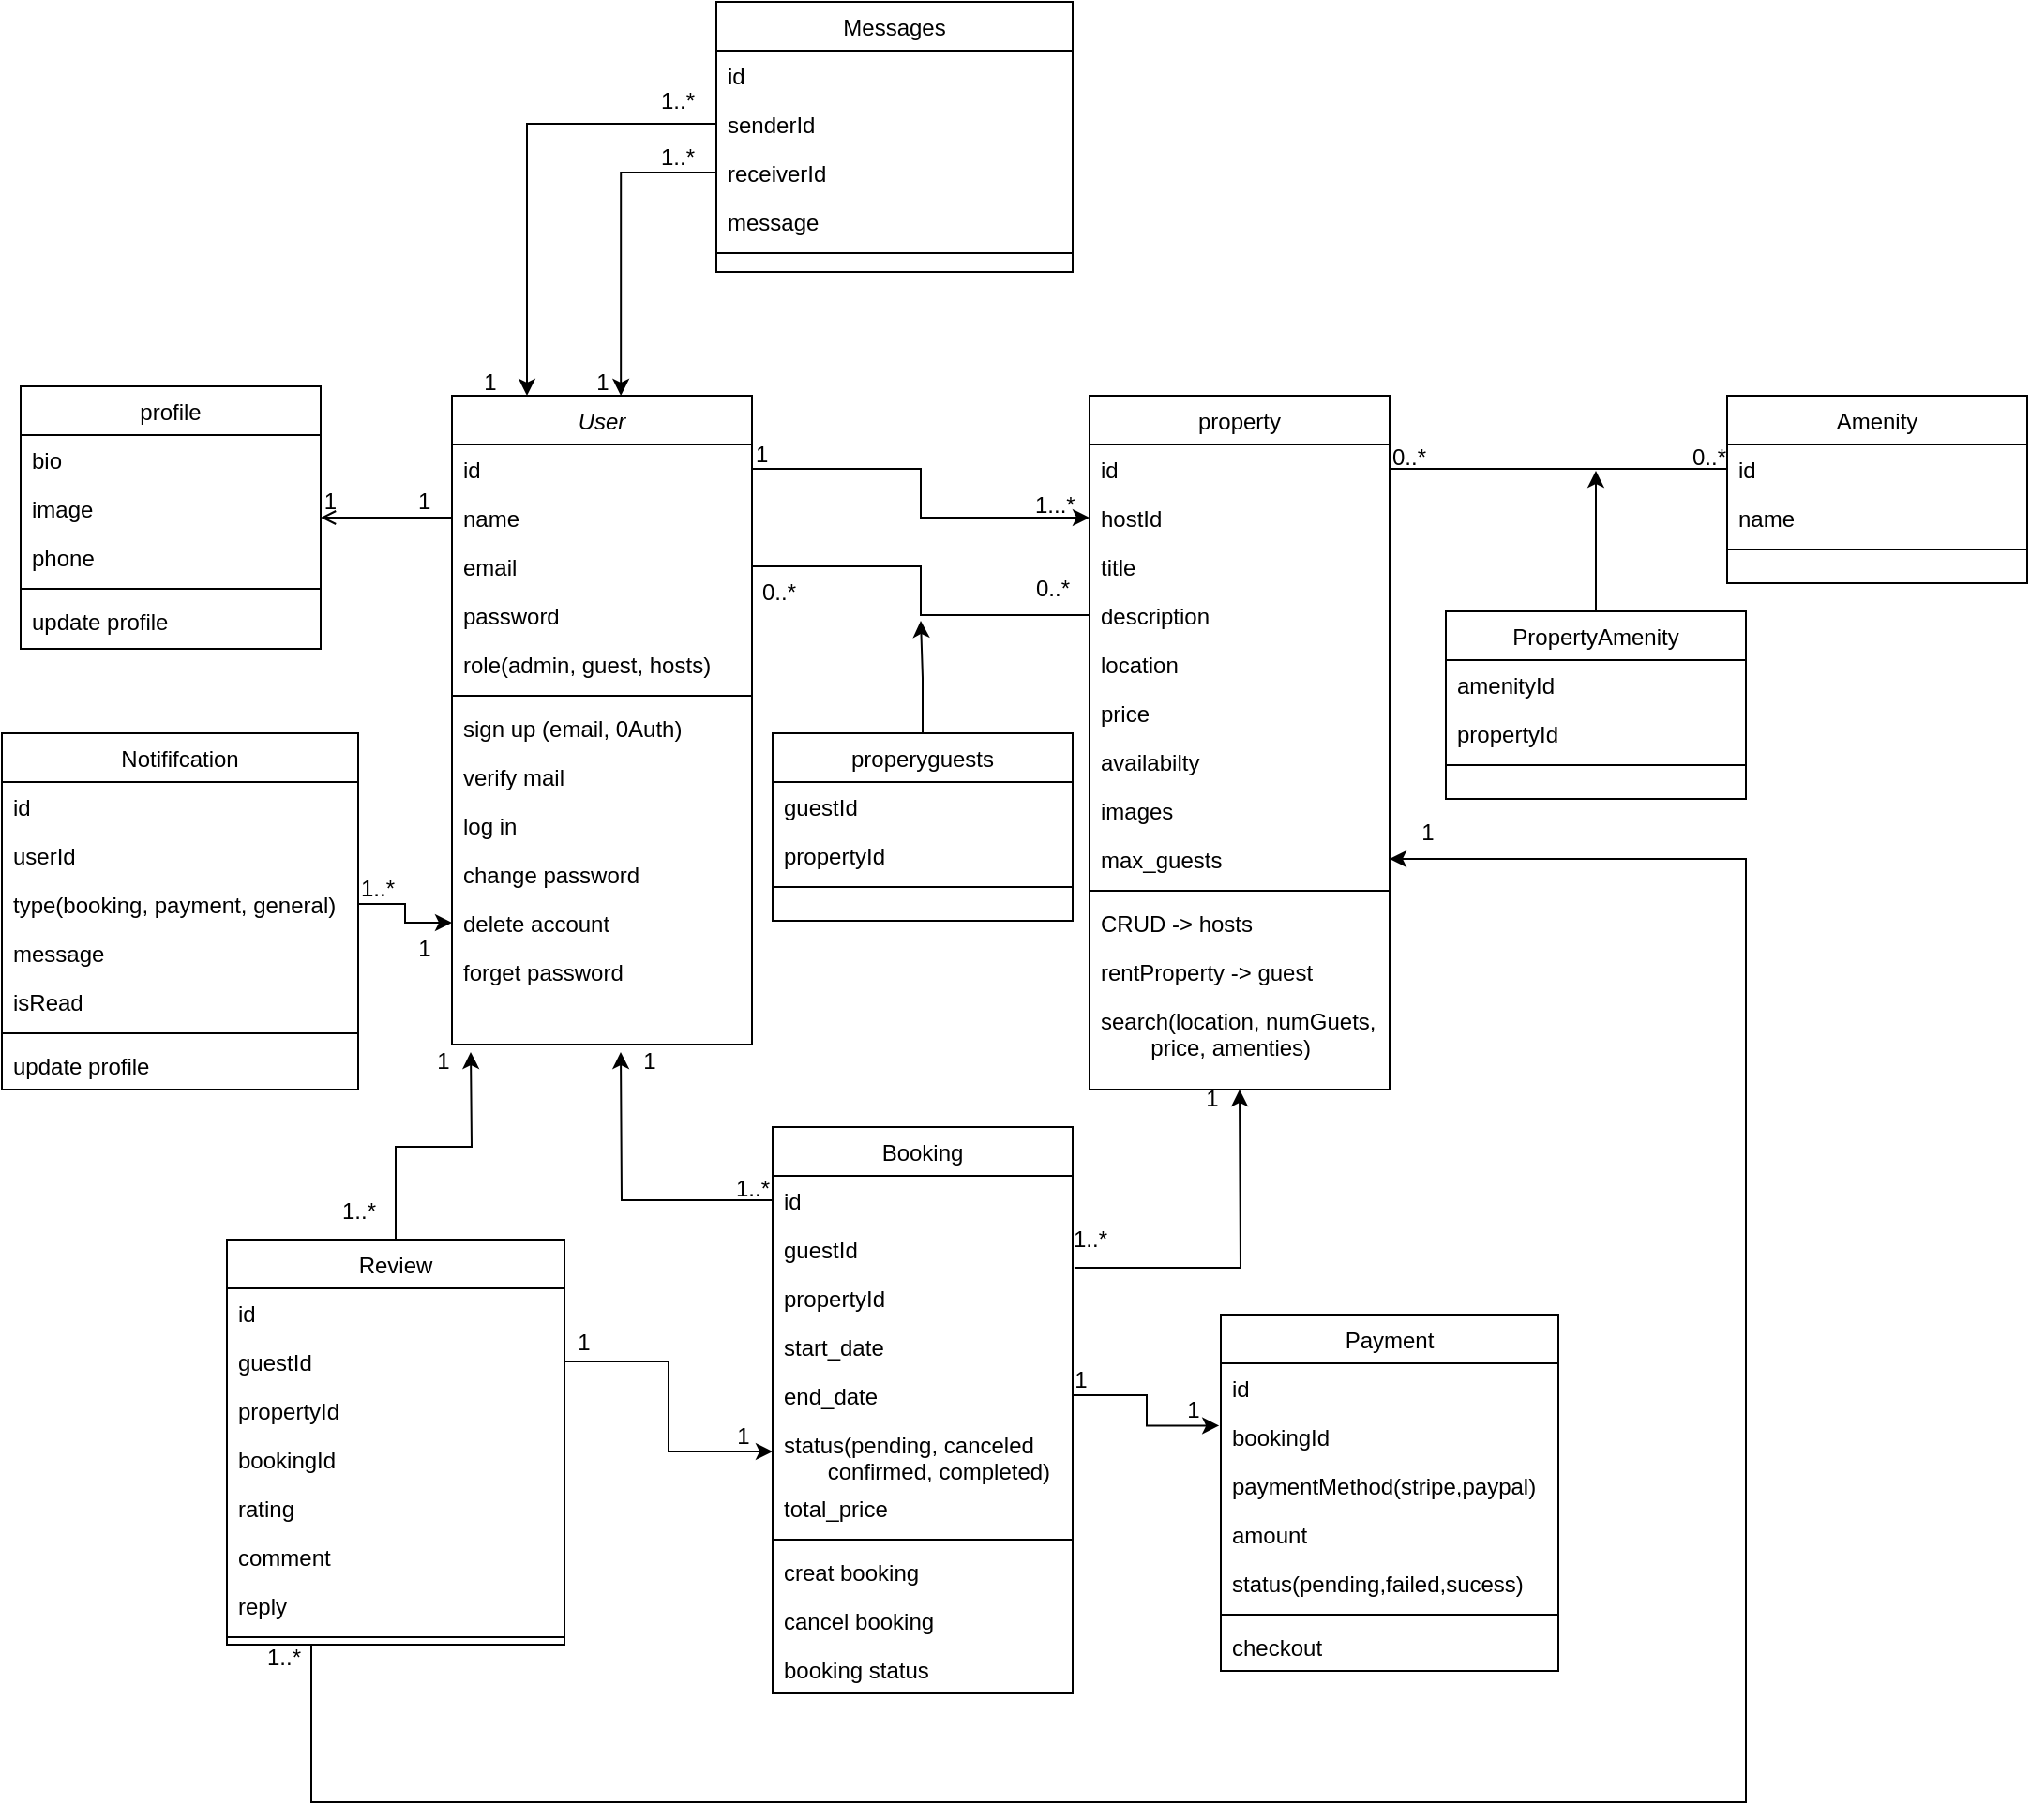 <mxfile version="24.7.17">
  <diagram id="C5RBs43oDa-KdzZeNtuy" name="Schematic DB">
    <mxGraphModel dx="1851" dy="1679" grid="1" gridSize="10" guides="1" tooltips="1" connect="1" arrows="1" fold="1" page="1" pageScale="1" pageWidth="827" pageHeight="1169" math="0" shadow="0">
      <root>
        <mxCell id="WIyWlLk6GJQsqaUBKTNV-0" />
        <mxCell id="WIyWlLk6GJQsqaUBKTNV-1" parent="WIyWlLk6GJQsqaUBKTNV-0" />
        <mxCell id="zkfFHV4jXpPFQw0GAbJ--0" value="User" style="swimlane;fontStyle=2;align=center;verticalAlign=top;childLayout=stackLayout;horizontal=1;startSize=26;horizontalStack=0;resizeParent=1;resizeLast=0;collapsible=1;marginBottom=0;rounded=0;shadow=0;strokeWidth=1;" parent="WIyWlLk6GJQsqaUBKTNV-1" vertex="1">
          <mxGeometry x="220" y="120" width="160" height="346" as="geometry">
            <mxRectangle x="230" y="140" width="160" height="26" as="alternateBounds" />
          </mxGeometry>
        </mxCell>
        <mxCell id="Y9uRc_RnL6EuVBRGefKi-4" value="id" style="text;align=left;verticalAlign=top;spacingLeft=4;spacingRight=4;overflow=hidden;rotatable=0;points=[[0,0.5],[1,0.5]];portConstraint=eastwest;rounded=0;shadow=0;html=0;" parent="zkfFHV4jXpPFQw0GAbJ--0" vertex="1">
          <mxGeometry y="26" width="160" height="26" as="geometry" />
        </mxCell>
        <mxCell id="zkfFHV4jXpPFQw0GAbJ--1" value="name" style="text;align=left;verticalAlign=top;spacingLeft=4;spacingRight=4;overflow=hidden;rotatable=0;points=[[0,0.5],[1,0.5]];portConstraint=eastwest;" parent="zkfFHV4jXpPFQw0GAbJ--0" vertex="1">
          <mxGeometry y="52" width="160" height="26" as="geometry" />
        </mxCell>
        <mxCell id="zkfFHV4jXpPFQw0GAbJ--3" value="email&#xa;" style="text;align=left;verticalAlign=top;spacingLeft=4;spacingRight=4;overflow=hidden;rotatable=0;points=[[0,0.5],[1,0.5]];portConstraint=eastwest;rounded=0;shadow=0;html=0;" parent="zkfFHV4jXpPFQw0GAbJ--0" vertex="1">
          <mxGeometry y="78" width="160" height="26" as="geometry" />
        </mxCell>
        <mxCell id="Y9uRc_RnL6EuVBRGefKi-0" value="password&#xa;" style="text;align=left;verticalAlign=top;spacingLeft=4;spacingRight=4;overflow=hidden;rotatable=0;points=[[0,0.5],[1,0.5]];portConstraint=eastwest;rounded=0;shadow=0;html=0;" parent="zkfFHV4jXpPFQw0GAbJ--0" vertex="1">
          <mxGeometry y="104" width="160" height="26" as="geometry" />
        </mxCell>
        <mxCell id="Y9uRc_RnL6EuVBRGefKi-1" value="role(admin, guest, hosts)" style="text;align=left;verticalAlign=top;spacingLeft=4;spacingRight=4;overflow=hidden;rotatable=0;points=[[0,0.5],[1,0.5]];portConstraint=eastwest;rounded=0;shadow=0;html=0;" parent="zkfFHV4jXpPFQw0GAbJ--0" vertex="1">
          <mxGeometry y="130" width="160" height="26" as="geometry" />
        </mxCell>
        <mxCell id="zkfFHV4jXpPFQw0GAbJ--4" value="" style="line;html=1;strokeWidth=1;align=left;verticalAlign=middle;spacingTop=-1;spacingLeft=3;spacingRight=3;rotatable=0;labelPosition=right;points=[];portConstraint=eastwest;" parent="zkfFHV4jXpPFQw0GAbJ--0" vertex="1">
          <mxGeometry y="156" width="160" height="8" as="geometry" />
        </mxCell>
        <mxCell id="zkfFHV4jXpPFQw0GAbJ--5" value="sign up (email, 0Auth)" style="text;align=left;verticalAlign=top;spacingLeft=4;spacingRight=4;overflow=hidden;rotatable=0;points=[[0,0.5],[1,0.5]];portConstraint=eastwest;" parent="zkfFHV4jXpPFQw0GAbJ--0" vertex="1">
          <mxGeometry y="164" width="160" height="26" as="geometry" />
        </mxCell>
        <mxCell id="Y9uRc_RnL6EuVBRGefKi-9" value="verify mail" style="text;align=left;verticalAlign=top;spacingLeft=4;spacingRight=4;overflow=hidden;rotatable=0;points=[[0,0.5],[1,0.5]];portConstraint=eastwest;rounded=0;shadow=0;html=0;" parent="zkfFHV4jXpPFQw0GAbJ--0" vertex="1">
          <mxGeometry y="190" width="160" height="26" as="geometry" />
        </mxCell>
        <mxCell id="Y9uRc_RnL6EuVBRGefKi-3" value="log in" style="text;align=left;verticalAlign=top;spacingLeft=4;spacingRight=4;overflow=hidden;rotatable=0;points=[[0,0.5],[1,0.5]];portConstraint=eastwest;rounded=0;shadow=0;html=0;" parent="zkfFHV4jXpPFQw0GAbJ--0" vertex="1">
          <mxGeometry y="216" width="160" height="26" as="geometry" />
        </mxCell>
        <mxCell id="Y9uRc_RnL6EuVBRGefKi-7" value="change password" style="text;align=left;verticalAlign=top;spacingLeft=4;spacingRight=4;overflow=hidden;rotatable=0;points=[[0,0.5],[1,0.5]];portConstraint=eastwest;rounded=0;shadow=0;html=0;" parent="zkfFHV4jXpPFQw0GAbJ--0" vertex="1">
          <mxGeometry y="242" width="160" height="26" as="geometry" />
        </mxCell>
        <mxCell id="Y9uRc_RnL6EuVBRGefKi-10" value="delete account" style="text;align=left;verticalAlign=top;spacingLeft=4;spacingRight=4;overflow=hidden;rotatable=0;points=[[0,0.5],[1,0.5]];portConstraint=eastwest;rounded=0;shadow=0;html=0;" parent="zkfFHV4jXpPFQw0GAbJ--0" vertex="1">
          <mxGeometry y="268" width="160" height="26" as="geometry" />
        </mxCell>
        <mxCell id="Y9uRc_RnL6EuVBRGefKi-8" value="forget password" style="text;align=left;verticalAlign=top;spacingLeft=4;spacingRight=4;overflow=hidden;rotatable=0;points=[[0,0.5],[1,0.5]];portConstraint=eastwest;rounded=0;shadow=0;html=0;" parent="zkfFHV4jXpPFQw0GAbJ--0" vertex="1">
          <mxGeometry y="294" width="160" height="26" as="geometry" />
        </mxCell>
        <mxCell id="zkfFHV4jXpPFQw0GAbJ--6" value="property" style="swimlane;fontStyle=0;align=center;verticalAlign=top;childLayout=stackLayout;horizontal=1;startSize=26;horizontalStack=0;resizeParent=1;resizeLast=0;collapsible=1;marginBottom=0;rounded=0;shadow=0;strokeWidth=1;" parent="WIyWlLk6GJQsqaUBKTNV-1" vertex="1">
          <mxGeometry x="560" y="120" width="160" height="370" as="geometry">
            <mxRectangle x="130" y="380" width="160" height="26" as="alternateBounds" />
          </mxGeometry>
        </mxCell>
        <mxCell id="zkfFHV4jXpPFQw0GAbJ--7" value="id" style="text;align=left;verticalAlign=top;spacingLeft=4;spacingRight=4;overflow=hidden;rotatable=0;points=[[0,0.5],[1,0.5]];portConstraint=eastwest;" parent="zkfFHV4jXpPFQw0GAbJ--6" vertex="1">
          <mxGeometry y="26" width="160" height="26" as="geometry" />
        </mxCell>
        <mxCell id="Y9uRc_RnL6EuVBRGefKi-16" value="hostId" style="text;align=left;verticalAlign=top;spacingLeft=4;spacingRight=4;overflow=hidden;rotatable=0;points=[[0,0.5],[1,0.5]];portConstraint=eastwest;" parent="zkfFHV4jXpPFQw0GAbJ--6" vertex="1">
          <mxGeometry y="52" width="160" height="26" as="geometry" />
        </mxCell>
        <mxCell id="Y9uRc_RnL6EuVBRGefKi-11" value="title" style="text;align=left;verticalAlign=top;spacingLeft=4;spacingRight=4;overflow=hidden;rotatable=0;points=[[0,0.5],[1,0.5]];portConstraint=eastwest;" parent="zkfFHV4jXpPFQw0GAbJ--6" vertex="1">
          <mxGeometry y="78" width="160" height="26" as="geometry" />
        </mxCell>
        <mxCell id="Y9uRc_RnL6EuVBRGefKi-12" value="description" style="text;align=left;verticalAlign=top;spacingLeft=4;spacingRight=4;overflow=hidden;rotatable=0;points=[[0,0.5],[1,0.5]];portConstraint=eastwest;" parent="zkfFHV4jXpPFQw0GAbJ--6" vertex="1">
          <mxGeometry y="104" width="160" height="26" as="geometry" />
        </mxCell>
        <mxCell id="Y9uRc_RnL6EuVBRGefKi-13" value="location" style="text;align=left;verticalAlign=top;spacingLeft=4;spacingRight=4;overflow=hidden;rotatable=0;points=[[0,0.5],[1,0.5]];portConstraint=eastwest;" parent="zkfFHV4jXpPFQw0GAbJ--6" vertex="1">
          <mxGeometry y="130" width="160" height="26" as="geometry" />
        </mxCell>
        <mxCell id="Y9uRc_RnL6EuVBRGefKi-14" value="price" style="text;align=left;verticalAlign=top;spacingLeft=4;spacingRight=4;overflow=hidden;rotatable=0;points=[[0,0.5],[1,0.5]];portConstraint=eastwest;" parent="zkfFHV4jXpPFQw0GAbJ--6" vertex="1">
          <mxGeometry y="156" width="160" height="26" as="geometry" />
        </mxCell>
        <mxCell id="Y9uRc_RnL6EuVBRGefKi-15" value="availabilty" style="text;align=left;verticalAlign=top;spacingLeft=4;spacingRight=4;overflow=hidden;rotatable=0;points=[[0,0.5],[1,0.5]];portConstraint=eastwest;" parent="zkfFHV4jXpPFQw0GAbJ--6" vertex="1">
          <mxGeometry y="182" width="160" height="26" as="geometry" />
        </mxCell>
        <mxCell id="Y9uRc_RnL6EuVBRGefKi-17" value="images" style="text;align=left;verticalAlign=top;spacingLeft=4;spacingRight=4;overflow=hidden;rotatable=0;points=[[0,0.5],[1,0.5]];portConstraint=eastwest;" parent="zkfFHV4jXpPFQw0GAbJ--6" vertex="1">
          <mxGeometry y="208" width="160" height="26" as="geometry" />
        </mxCell>
        <mxCell id="Y9uRc_RnL6EuVBRGefKi-18" value="max_guests" style="text;align=left;verticalAlign=top;spacingLeft=4;spacingRight=4;overflow=hidden;rotatable=0;points=[[0,0.5],[1,0.5]];portConstraint=eastwest;" parent="zkfFHV4jXpPFQw0GAbJ--6" vertex="1">
          <mxGeometry y="234" width="160" height="26" as="geometry" />
        </mxCell>
        <mxCell id="zkfFHV4jXpPFQw0GAbJ--9" value="" style="line;html=1;strokeWidth=1;align=left;verticalAlign=middle;spacingTop=-1;spacingLeft=3;spacingRight=3;rotatable=0;labelPosition=right;points=[];portConstraint=eastwest;" parent="zkfFHV4jXpPFQw0GAbJ--6" vertex="1">
          <mxGeometry y="260" width="160" height="8" as="geometry" />
        </mxCell>
        <mxCell id="zkfFHV4jXpPFQw0GAbJ--11" value="CRUD -&gt; hosts" style="text;align=left;verticalAlign=top;spacingLeft=4;spacingRight=4;overflow=hidden;rotatable=0;points=[[0,0.5],[1,0.5]];portConstraint=eastwest;" parent="zkfFHV4jXpPFQw0GAbJ--6" vertex="1">
          <mxGeometry y="268" width="160" height="26" as="geometry" />
        </mxCell>
        <mxCell id="Y9uRc_RnL6EuVBRGefKi-19" value="rentProperty -&gt; guest" style="text;align=left;verticalAlign=top;spacingLeft=4;spacingRight=4;overflow=hidden;rotatable=0;points=[[0,0.5],[1,0.5]];portConstraint=eastwest;" parent="zkfFHV4jXpPFQw0GAbJ--6" vertex="1">
          <mxGeometry y="294" width="160" height="26" as="geometry" />
        </mxCell>
        <mxCell id="Y9uRc_RnL6EuVBRGefKi-129" value="search(location, numGuets,&#xa;        price, amenties)" style="text;align=left;verticalAlign=top;spacingLeft=4;spacingRight=4;overflow=hidden;rotatable=0;points=[[0,0.5],[1,0.5]];portConstraint=eastwest;" parent="zkfFHV4jXpPFQw0GAbJ--6" vertex="1">
          <mxGeometry y="320" width="160" height="40" as="geometry" />
        </mxCell>
        <mxCell id="zkfFHV4jXpPFQw0GAbJ--13" value="Amenity" style="swimlane;fontStyle=0;align=center;verticalAlign=top;childLayout=stackLayout;horizontal=1;startSize=26;horizontalStack=0;resizeParent=1;resizeLast=0;collapsible=1;marginBottom=0;rounded=0;shadow=0;strokeWidth=1;" parent="WIyWlLk6GJQsqaUBKTNV-1" vertex="1">
          <mxGeometry x="900" y="120" width="160" height="100" as="geometry">
            <mxRectangle x="340" y="380" width="170" height="26" as="alternateBounds" />
          </mxGeometry>
        </mxCell>
        <mxCell id="zkfFHV4jXpPFQw0GAbJ--14" value="id" style="text;align=left;verticalAlign=top;spacingLeft=4;spacingRight=4;overflow=hidden;rotatable=0;points=[[0,0.5],[1,0.5]];portConstraint=eastwest;" parent="zkfFHV4jXpPFQw0GAbJ--13" vertex="1">
          <mxGeometry y="26" width="160" height="26" as="geometry" />
        </mxCell>
        <mxCell id="Y9uRc_RnL6EuVBRGefKi-27" value="name" style="text;align=left;verticalAlign=top;spacingLeft=4;spacingRight=4;overflow=hidden;rotatable=0;points=[[0,0.5],[1,0.5]];portConstraint=eastwest;" parent="zkfFHV4jXpPFQw0GAbJ--13" vertex="1">
          <mxGeometry y="52" width="160" height="26" as="geometry" />
        </mxCell>
        <mxCell id="zkfFHV4jXpPFQw0GAbJ--15" value="" style="line;html=1;strokeWidth=1;align=left;verticalAlign=middle;spacingTop=-1;spacingLeft=3;spacingRight=3;rotatable=0;labelPosition=right;points=[];portConstraint=eastwest;" parent="zkfFHV4jXpPFQw0GAbJ--13" vertex="1">
          <mxGeometry y="78" width="160" height="8" as="geometry" />
        </mxCell>
        <mxCell id="zkfFHV4jXpPFQw0GAbJ--17" value="profile" style="swimlane;fontStyle=0;align=center;verticalAlign=top;childLayout=stackLayout;horizontal=1;startSize=26;horizontalStack=0;resizeParent=1;resizeLast=0;collapsible=1;marginBottom=0;rounded=0;shadow=0;strokeWidth=1;" parent="WIyWlLk6GJQsqaUBKTNV-1" vertex="1">
          <mxGeometry x="-10" y="115" width="160" height="140" as="geometry">
            <mxRectangle x="550" y="140" width="160" height="26" as="alternateBounds" />
          </mxGeometry>
        </mxCell>
        <mxCell id="zkfFHV4jXpPFQw0GAbJ--18" value="bio" style="text;align=left;verticalAlign=top;spacingLeft=4;spacingRight=4;overflow=hidden;rotatable=0;points=[[0,0.5],[1,0.5]];portConstraint=eastwest;" parent="zkfFHV4jXpPFQw0GAbJ--17" vertex="1">
          <mxGeometry y="26" width="160" height="26" as="geometry" />
        </mxCell>
        <mxCell id="zkfFHV4jXpPFQw0GAbJ--19" value="image" style="text;align=left;verticalAlign=top;spacingLeft=4;spacingRight=4;overflow=hidden;rotatable=0;points=[[0,0.5],[1,0.5]];portConstraint=eastwest;rounded=0;shadow=0;html=0;" parent="zkfFHV4jXpPFQw0GAbJ--17" vertex="1">
          <mxGeometry y="52" width="160" height="26" as="geometry" />
        </mxCell>
        <mxCell id="zkfFHV4jXpPFQw0GAbJ--20" value="phone" style="text;align=left;verticalAlign=top;spacingLeft=4;spacingRight=4;overflow=hidden;rotatable=0;points=[[0,0.5],[1,0.5]];portConstraint=eastwest;rounded=0;shadow=0;html=0;" parent="zkfFHV4jXpPFQw0GAbJ--17" vertex="1">
          <mxGeometry y="78" width="160" height="26" as="geometry" />
        </mxCell>
        <mxCell id="zkfFHV4jXpPFQw0GAbJ--23" value="" style="line;html=1;strokeWidth=1;align=left;verticalAlign=middle;spacingTop=-1;spacingLeft=3;spacingRight=3;rotatable=0;labelPosition=right;points=[];portConstraint=eastwest;" parent="zkfFHV4jXpPFQw0GAbJ--17" vertex="1">
          <mxGeometry y="104" width="160" height="8" as="geometry" />
        </mxCell>
        <mxCell id="zkfFHV4jXpPFQw0GAbJ--24" value="update profile" style="text;align=left;verticalAlign=top;spacingLeft=4;spacingRight=4;overflow=hidden;rotatable=0;points=[[0,0.5],[1,0.5]];portConstraint=eastwest;" parent="zkfFHV4jXpPFQw0GAbJ--17" vertex="1">
          <mxGeometry y="112" width="160" height="26" as="geometry" />
        </mxCell>
        <mxCell id="zkfFHV4jXpPFQw0GAbJ--26" value="" style="endArrow=open;shadow=0;strokeWidth=1;rounded=0;curved=0;endFill=1;edgeStyle=elbowEdgeStyle;elbow=vertical;" parent="WIyWlLk6GJQsqaUBKTNV-1" source="zkfFHV4jXpPFQw0GAbJ--1" target="zkfFHV4jXpPFQw0GAbJ--17" edge="1">
          <mxGeometry x="0.5" y="41" relative="1" as="geometry">
            <mxPoint x="380" y="192" as="sourcePoint" />
            <mxPoint x="540" y="192" as="targetPoint" />
            <mxPoint x="-40" y="32" as="offset" />
          </mxGeometry>
        </mxCell>
        <mxCell id="zkfFHV4jXpPFQw0GAbJ--27" value="1" style="resizable=0;align=left;verticalAlign=bottom;labelBackgroundColor=none;fontSize=12;" parent="zkfFHV4jXpPFQw0GAbJ--26" connectable="0" vertex="1">
          <mxGeometry x="-1" relative="1" as="geometry">
            <mxPoint x="-20" as="offset" />
          </mxGeometry>
        </mxCell>
        <mxCell id="zkfFHV4jXpPFQw0GAbJ--28" value="1" style="resizable=0;align=right;verticalAlign=bottom;labelBackgroundColor=none;fontSize=12;" parent="zkfFHV4jXpPFQw0GAbJ--26" connectable="0" vertex="1">
          <mxGeometry x="1" relative="1" as="geometry">
            <mxPoint x="10" as="offset" />
          </mxGeometry>
        </mxCell>
        <mxCell id="Y9uRc_RnL6EuVBRGefKi-21" style="edgeStyle=orthogonalEdgeStyle;rounded=0;orthogonalLoop=1;jettySize=auto;html=1;entryX=0;entryY=0.5;entryDx=0;entryDy=0;" parent="WIyWlLk6GJQsqaUBKTNV-1" source="Y9uRc_RnL6EuVBRGefKi-4" target="Y9uRc_RnL6EuVBRGefKi-16" edge="1">
          <mxGeometry relative="1" as="geometry" />
        </mxCell>
        <mxCell id="Y9uRc_RnL6EuVBRGefKi-22" value="1" style="resizable=0;align=left;verticalAlign=bottom;labelBackgroundColor=none;fontSize=12;" parent="WIyWlLk6GJQsqaUBKTNV-1" connectable="0" vertex="1">
          <mxGeometry x="380" y="160" as="geometry" />
        </mxCell>
        <mxCell id="Y9uRc_RnL6EuVBRGefKi-23" value="1...*" style="resizable=0;align=left;verticalAlign=bottom;labelBackgroundColor=none;fontSize=12;" parent="WIyWlLk6GJQsqaUBKTNV-1" connectable="0" vertex="1">
          <mxGeometry x="450" y="170" as="geometry">
            <mxPoint x="79" y="17" as="offset" />
          </mxGeometry>
        </mxCell>
        <mxCell id="Y9uRc_RnL6EuVBRGefKi-34" style="rounded=0;orthogonalLoop=1;jettySize=auto;html=1;edgeStyle=orthogonalEdgeStyle;" parent="WIyWlLk6GJQsqaUBKTNV-1" source="Y9uRc_RnL6EuVBRGefKi-28" edge="1">
          <mxGeometry relative="1" as="geometry">
            <mxPoint x="830" y="160" as="targetPoint" />
          </mxGeometry>
        </mxCell>
        <mxCell id="Y9uRc_RnL6EuVBRGefKi-28" value="PropertyAmenity" style="swimlane;fontStyle=0;align=center;verticalAlign=top;childLayout=stackLayout;horizontal=1;startSize=26;horizontalStack=0;resizeParent=1;resizeLast=0;collapsible=1;marginBottom=0;rounded=0;shadow=0;strokeWidth=1;" parent="WIyWlLk6GJQsqaUBKTNV-1" vertex="1">
          <mxGeometry x="750" y="235" width="160" height="100" as="geometry">
            <mxRectangle x="340" y="380" width="170" height="26" as="alternateBounds" />
          </mxGeometry>
        </mxCell>
        <mxCell id="Y9uRc_RnL6EuVBRGefKi-29" value="amenityId" style="text;align=left;verticalAlign=top;spacingLeft=4;spacingRight=4;overflow=hidden;rotatable=0;points=[[0,0.5],[1,0.5]];portConstraint=eastwest;" parent="Y9uRc_RnL6EuVBRGefKi-28" vertex="1">
          <mxGeometry y="26" width="160" height="26" as="geometry" />
        </mxCell>
        <mxCell id="Y9uRc_RnL6EuVBRGefKi-30" value="propertyId" style="text;align=left;verticalAlign=top;spacingLeft=4;spacingRight=4;overflow=hidden;rotatable=0;points=[[0,0.5],[1,0.5]];portConstraint=eastwest;" parent="Y9uRc_RnL6EuVBRGefKi-28" vertex="1">
          <mxGeometry y="52" width="160" height="26" as="geometry" />
        </mxCell>
        <mxCell id="Y9uRc_RnL6EuVBRGefKi-31" value="" style="line;html=1;strokeWidth=1;align=left;verticalAlign=middle;spacingTop=-1;spacingLeft=3;spacingRight=3;rotatable=0;labelPosition=right;points=[];portConstraint=eastwest;" parent="Y9uRc_RnL6EuVBRGefKi-28" vertex="1">
          <mxGeometry y="78" width="160" height="8" as="geometry" />
        </mxCell>
        <mxCell id="Y9uRc_RnL6EuVBRGefKi-33" style="edgeStyle=orthogonalEdgeStyle;rounded=0;orthogonalLoop=1;jettySize=auto;html=1;entryX=0;entryY=0.5;entryDx=0;entryDy=0;endArrow=none;endFill=0;" parent="WIyWlLk6GJQsqaUBKTNV-1" source="zkfFHV4jXpPFQw0GAbJ--7" target="zkfFHV4jXpPFQw0GAbJ--14" edge="1">
          <mxGeometry relative="1" as="geometry" />
        </mxCell>
        <mxCell id="Y9uRc_RnL6EuVBRGefKi-42" value="0..*" style="text;html=1;align=center;verticalAlign=middle;resizable=0;points=[];autosize=1;strokeColor=none;fillColor=none;" parent="WIyWlLk6GJQsqaUBKTNV-1" vertex="1">
          <mxGeometry x="710" y="138" width="40" height="30" as="geometry" />
        </mxCell>
        <mxCell id="Y9uRc_RnL6EuVBRGefKi-43" value="0..*" style="text;html=1;align=center;verticalAlign=middle;resizable=0;points=[];autosize=1;strokeColor=none;fillColor=none;" parent="WIyWlLk6GJQsqaUBKTNV-1" vertex="1">
          <mxGeometry x="870" y="138" width="40" height="30" as="geometry" />
        </mxCell>
        <mxCell id="Y9uRc_RnL6EuVBRGefKi-49" style="edgeStyle=orthogonalEdgeStyle;rounded=0;orthogonalLoop=1;jettySize=auto;html=1;" parent="WIyWlLk6GJQsqaUBKTNV-1" source="Y9uRc_RnL6EuVBRGefKi-44" edge="1">
          <mxGeometry relative="1" as="geometry">
            <mxPoint x="470" y="240" as="targetPoint" />
          </mxGeometry>
        </mxCell>
        <mxCell id="Y9uRc_RnL6EuVBRGefKi-44" value="properyguests" style="swimlane;fontStyle=0;align=center;verticalAlign=top;childLayout=stackLayout;horizontal=1;startSize=26;horizontalStack=0;resizeParent=1;resizeLast=0;collapsible=1;marginBottom=0;rounded=0;shadow=0;strokeWidth=1;" parent="WIyWlLk6GJQsqaUBKTNV-1" vertex="1">
          <mxGeometry x="391" y="300" width="160" height="100" as="geometry">
            <mxRectangle x="340" y="380" width="170" height="26" as="alternateBounds" />
          </mxGeometry>
        </mxCell>
        <mxCell id="Y9uRc_RnL6EuVBRGefKi-45" value="guestId" style="text;align=left;verticalAlign=top;spacingLeft=4;spacingRight=4;overflow=hidden;rotatable=0;points=[[0,0.5],[1,0.5]];portConstraint=eastwest;" parent="Y9uRc_RnL6EuVBRGefKi-44" vertex="1">
          <mxGeometry y="26" width="160" height="26" as="geometry" />
        </mxCell>
        <mxCell id="Y9uRc_RnL6EuVBRGefKi-46" value="propertyId" style="text;align=left;verticalAlign=top;spacingLeft=4;spacingRight=4;overflow=hidden;rotatable=0;points=[[0,0.5],[1,0.5]];portConstraint=eastwest;" parent="Y9uRc_RnL6EuVBRGefKi-44" vertex="1">
          <mxGeometry y="52" width="160" height="26" as="geometry" />
        </mxCell>
        <mxCell id="Y9uRc_RnL6EuVBRGefKi-47" value="" style="line;html=1;strokeWidth=1;align=left;verticalAlign=middle;spacingTop=-1;spacingLeft=3;spacingRight=3;rotatable=0;labelPosition=right;points=[];portConstraint=eastwest;" parent="Y9uRc_RnL6EuVBRGefKi-44" vertex="1">
          <mxGeometry y="78" width="160" height="8" as="geometry" />
        </mxCell>
        <mxCell id="Y9uRc_RnL6EuVBRGefKi-48" style="edgeStyle=orthogonalEdgeStyle;rounded=0;orthogonalLoop=1;jettySize=auto;html=1;entryX=0;entryY=0.5;entryDx=0;entryDy=0;endArrow=none;endFill=0;" parent="WIyWlLk6GJQsqaUBKTNV-1" source="zkfFHV4jXpPFQw0GAbJ--3" target="Y9uRc_RnL6EuVBRGefKi-12" edge="1">
          <mxGeometry relative="1" as="geometry" />
        </mxCell>
        <mxCell id="Y9uRc_RnL6EuVBRGefKi-50" value="0..*" style="text;html=1;align=center;verticalAlign=middle;resizable=0;points=[];autosize=1;strokeColor=none;fillColor=none;" parent="WIyWlLk6GJQsqaUBKTNV-1" vertex="1">
          <mxGeometry x="374" y="210" width="40" height="30" as="geometry" />
        </mxCell>
        <mxCell id="Y9uRc_RnL6EuVBRGefKi-51" value="0..*" style="text;html=1;align=center;verticalAlign=middle;resizable=0;points=[];autosize=1;strokeColor=none;fillColor=none;" parent="WIyWlLk6GJQsqaUBKTNV-1" vertex="1">
          <mxGeometry x="520" y="208" width="40" height="30" as="geometry" />
        </mxCell>
        <mxCell id="Y9uRc_RnL6EuVBRGefKi-59" value="Booking" style="swimlane;fontStyle=0;align=center;verticalAlign=top;childLayout=stackLayout;horizontal=1;startSize=26;horizontalStack=0;resizeParent=1;resizeLast=0;collapsible=1;marginBottom=0;rounded=0;shadow=0;strokeWidth=1;" parent="WIyWlLk6GJQsqaUBKTNV-1" vertex="1">
          <mxGeometry x="391" y="510" width="160" height="302" as="geometry">
            <mxRectangle x="340" y="380" width="170" height="26" as="alternateBounds" />
          </mxGeometry>
        </mxCell>
        <mxCell id="Y9uRc_RnL6EuVBRGefKi-70" style="edgeStyle=orthogonalEdgeStyle;rounded=0;orthogonalLoop=1;jettySize=auto;html=1;" parent="Y9uRc_RnL6EuVBRGefKi-59" source="Y9uRc_RnL6EuVBRGefKi-60" edge="1">
          <mxGeometry relative="1" as="geometry">
            <mxPoint x="-81" y="-40" as="targetPoint" />
          </mxGeometry>
        </mxCell>
        <mxCell id="Y9uRc_RnL6EuVBRGefKi-60" value="id" style="text;align=left;verticalAlign=top;spacingLeft=4;spacingRight=4;overflow=hidden;rotatable=0;points=[[0,0.5],[1,0.5]];portConstraint=eastwest;" parent="Y9uRc_RnL6EuVBRGefKi-59" vertex="1">
          <mxGeometry y="26" width="160" height="26" as="geometry" />
        </mxCell>
        <mxCell id="Y9uRc_RnL6EuVBRGefKi-61" value="guestId" style="text;align=left;verticalAlign=top;spacingLeft=4;spacingRight=4;overflow=hidden;rotatable=0;points=[[0,0.5],[1,0.5]];portConstraint=eastwest;" parent="Y9uRc_RnL6EuVBRGefKi-59" vertex="1">
          <mxGeometry y="52" width="160" height="26" as="geometry" />
        </mxCell>
        <mxCell id="Y9uRc_RnL6EuVBRGefKi-131" style="edgeStyle=orthogonalEdgeStyle;rounded=0;orthogonalLoop=1;jettySize=auto;html=1;exitX=1.006;exitY=-0.115;exitDx=0;exitDy=0;exitPerimeter=0;" parent="Y9uRc_RnL6EuVBRGefKi-59" source="Y9uRc_RnL6EuVBRGefKi-64" edge="1">
          <mxGeometry relative="1" as="geometry">
            <mxPoint x="249" y="-20" as="targetPoint" />
          </mxGeometry>
        </mxCell>
        <mxCell id="Y9uRc_RnL6EuVBRGefKi-64" value="propertyId" style="text;align=left;verticalAlign=top;spacingLeft=4;spacingRight=4;overflow=hidden;rotatable=0;points=[[0,0.5],[1,0.5]];portConstraint=eastwest;" parent="Y9uRc_RnL6EuVBRGefKi-59" vertex="1">
          <mxGeometry y="78" width="160" height="26" as="geometry" />
        </mxCell>
        <mxCell id="Y9uRc_RnL6EuVBRGefKi-65" value="start_date" style="text;align=left;verticalAlign=top;spacingLeft=4;spacingRight=4;overflow=hidden;rotatable=0;points=[[0,0.5],[1,0.5]];portConstraint=eastwest;" parent="Y9uRc_RnL6EuVBRGefKi-59" vertex="1">
          <mxGeometry y="104" width="160" height="26" as="geometry" />
        </mxCell>
        <mxCell id="Y9uRc_RnL6EuVBRGefKi-66" value="end_date" style="text;align=left;verticalAlign=top;spacingLeft=4;spacingRight=4;overflow=hidden;rotatable=0;points=[[0,0.5],[1,0.5]];portConstraint=eastwest;" parent="Y9uRc_RnL6EuVBRGefKi-59" vertex="1">
          <mxGeometry y="130" width="160" height="26" as="geometry" />
        </mxCell>
        <mxCell id="Y9uRc_RnL6EuVBRGefKi-67" value="status(pending, canceled&#xa;       confirmed, completed)" style="text;align=left;verticalAlign=top;spacingLeft=4;spacingRight=4;overflow=hidden;rotatable=0;points=[[0,0.5],[1,0.5]];portConstraint=eastwest;" parent="Y9uRc_RnL6EuVBRGefKi-59" vertex="1">
          <mxGeometry y="156" width="160" height="34" as="geometry" />
        </mxCell>
        <mxCell id="Y9uRc_RnL6EuVBRGefKi-68" value="total_price" style="text;align=left;verticalAlign=top;spacingLeft=4;spacingRight=4;overflow=hidden;rotatable=0;points=[[0,0.5],[1,0.5]];portConstraint=eastwest;" parent="Y9uRc_RnL6EuVBRGefKi-59" vertex="1">
          <mxGeometry y="190" width="160" height="26" as="geometry" />
        </mxCell>
        <mxCell id="Y9uRc_RnL6EuVBRGefKi-62" value="" style="line;html=1;strokeWidth=1;align=left;verticalAlign=middle;spacingTop=-1;spacingLeft=3;spacingRight=3;rotatable=0;labelPosition=right;points=[];portConstraint=eastwest;" parent="Y9uRc_RnL6EuVBRGefKi-59" vertex="1">
          <mxGeometry y="216" width="160" height="8" as="geometry" />
        </mxCell>
        <mxCell id="Y9uRc_RnL6EuVBRGefKi-77" value="creat booking" style="text;align=left;verticalAlign=top;spacingLeft=4;spacingRight=4;overflow=hidden;rotatable=0;points=[[0,0.5],[1,0.5]];portConstraint=eastwest;" parent="Y9uRc_RnL6EuVBRGefKi-59" vertex="1">
          <mxGeometry y="224" width="160" height="26" as="geometry" />
        </mxCell>
        <mxCell id="Y9uRc_RnL6EuVBRGefKi-79" value="cancel booking" style="text;align=left;verticalAlign=top;spacingLeft=4;spacingRight=4;overflow=hidden;rotatable=0;points=[[0,0.5],[1,0.5]];portConstraint=eastwest;" parent="Y9uRc_RnL6EuVBRGefKi-59" vertex="1">
          <mxGeometry y="250" width="160" height="26" as="geometry" />
        </mxCell>
        <mxCell id="Y9uRc_RnL6EuVBRGefKi-80" value="booking status" style="text;align=left;verticalAlign=top;spacingLeft=4;spacingRight=4;overflow=hidden;rotatable=0;points=[[0,0.5],[1,0.5]];portConstraint=eastwest;" parent="Y9uRc_RnL6EuVBRGefKi-59" vertex="1">
          <mxGeometry y="276" width="160" height="26" as="geometry" />
        </mxCell>
        <mxCell id="Y9uRc_RnL6EuVBRGefKi-72" value="1..*" style="text;html=1;align=center;verticalAlign=middle;resizable=0;points=[];autosize=1;strokeColor=none;fillColor=none;" parent="WIyWlLk6GJQsqaUBKTNV-1" vertex="1">
          <mxGeometry x="360" y="528" width="40" height="30" as="geometry" />
        </mxCell>
        <mxCell id="Y9uRc_RnL6EuVBRGefKi-74" value="1" style="text;html=1;align=center;verticalAlign=middle;resizable=0;points=[];autosize=1;strokeColor=none;fillColor=none;" parent="WIyWlLk6GJQsqaUBKTNV-1" vertex="1">
          <mxGeometry x="310" y="460" width="30" height="30" as="geometry" />
        </mxCell>
        <mxCell id="Y9uRc_RnL6EuVBRGefKi-75" value="1..*" style="text;html=1;align=center;verticalAlign=middle;resizable=0;points=[];autosize=1;strokeColor=none;fillColor=none;" parent="WIyWlLk6GJQsqaUBKTNV-1" vertex="1">
          <mxGeometry x="540" y="555" width="40" height="30" as="geometry" />
        </mxCell>
        <mxCell id="Y9uRc_RnL6EuVBRGefKi-81" value="Payment" style="swimlane;fontStyle=0;align=center;verticalAlign=top;childLayout=stackLayout;horizontal=1;startSize=26;horizontalStack=0;resizeParent=1;resizeLast=0;collapsible=1;marginBottom=0;rounded=0;shadow=0;strokeWidth=1;" parent="WIyWlLk6GJQsqaUBKTNV-1" vertex="1">
          <mxGeometry x="630" y="610" width="180" height="190" as="geometry">
            <mxRectangle x="340" y="380" width="170" height="26" as="alternateBounds" />
          </mxGeometry>
        </mxCell>
        <mxCell id="Y9uRc_RnL6EuVBRGefKi-82" value="id" style="text;align=left;verticalAlign=top;spacingLeft=4;spacingRight=4;overflow=hidden;rotatable=0;points=[[0,0.5],[1,0.5]];portConstraint=eastwest;" parent="Y9uRc_RnL6EuVBRGefKi-81" vertex="1">
          <mxGeometry y="26" width="180" height="26" as="geometry" />
        </mxCell>
        <mxCell id="Y9uRc_RnL6EuVBRGefKi-85" value="bookingId" style="text;align=left;verticalAlign=top;spacingLeft=4;spacingRight=4;overflow=hidden;rotatable=0;points=[[0,0.5],[1,0.5]];portConstraint=eastwest;" parent="Y9uRc_RnL6EuVBRGefKi-81" vertex="1">
          <mxGeometry y="52" width="180" height="26" as="geometry" />
        </mxCell>
        <mxCell id="Y9uRc_RnL6EuVBRGefKi-86" value="paymentMethod(stripe,paypal)" style="text;align=left;verticalAlign=top;spacingLeft=4;spacingRight=4;overflow=hidden;rotatable=0;points=[[0,0.5],[1,0.5]];portConstraint=eastwest;" parent="Y9uRc_RnL6EuVBRGefKi-81" vertex="1">
          <mxGeometry y="78" width="180" height="26" as="geometry" />
        </mxCell>
        <mxCell id="Y9uRc_RnL6EuVBRGefKi-83" value="amount" style="text;align=left;verticalAlign=top;spacingLeft=4;spacingRight=4;overflow=hidden;rotatable=0;points=[[0,0.5],[1,0.5]];portConstraint=eastwest;" parent="Y9uRc_RnL6EuVBRGefKi-81" vertex="1">
          <mxGeometry y="104" width="180" height="26" as="geometry" />
        </mxCell>
        <mxCell id="Y9uRc_RnL6EuVBRGefKi-87" value="status(pending,failed,sucess)" style="text;align=left;verticalAlign=top;spacingLeft=4;spacingRight=4;overflow=hidden;rotatable=0;points=[[0,0.5],[1,0.5]];portConstraint=eastwest;" parent="Y9uRc_RnL6EuVBRGefKi-81" vertex="1">
          <mxGeometry y="130" width="180" height="26" as="geometry" />
        </mxCell>
        <mxCell id="Y9uRc_RnL6EuVBRGefKi-84" value="" style="line;html=1;strokeWidth=1;align=left;verticalAlign=middle;spacingTop=-1;spacingLeft=3;spacingRight=3;rotatable=0;labelPosition=right;points=[];portConstraint=eastwest;" parent="Y9uRc_RnL6EuVBRGefKi-81" vertex="1">
          <mxGeometry y="156" width="180" height="8" as="geometry" />
        </mxCell>
        <mxCell id="Y9uRc_RnL6EuVBRGefKi-88" value="checkout" style="text;align=left;verticalAlign=top;spacingLeft=4;spacingRight=4;overflow=hidden;rotatable=0;points=[[0,0.5],[1,0.5]];portConstraint=eastwest;" parent="Y9uRc_RnL6EuVBRGefKi-81" vertex="1">
          <mxGeometry y="164" width="180" height="26" as="geometry" />
        </mxCell>
        <mxCell id="Y9uRc_RnL6EuVBRGefKi-89" style="edgeStyle=orthogonalEdgeStyle;rounded=0;orthogonalLoop=1;jettySize=auto;html=1;entryX=-0.005;entryY=0.278;entryDx=0;entryDy=0;entryPerimeter=0;" parent="WIyWlLk6GJQsqaUBKTNV-1" source="Y9uRc_RnL6EuVBRGefKi-66" target="Y9uRc_RnL6EuVBRGefKi-85" edge="1">
          <mxGeometry relative="1" as="geometry" />
        </mxCell>
        <mxCell id="Y9uRc_RnL6EuVBRGefKi-90" value="1" style="text;html=1;align=center;verticalAlign=middle;resizable=0;points=[];autosize=1;strokeColor=none;fillColor=none;" parent="WIyWlLk6GJQsqaUBKTNV-1" vertex="1">
          <mxGeometry x="540" y="630" width="30" height="30" as="geometry" />
        </mxCell>
        <mxCell id="Y9uRc_RnL6EuVBRGefKi-91" value="1" style="text;html=1;align=center;verticalAlign=middle;resizable=0;points=[];autosize=1;strokeColor=none;fillColor=none;" parent="WIyWlLk6GJQsqaUBKTNV-1" vertex="1">
          <mxGeometry x="600" y="646" width="30" height="30" as="geometry" />
        </mxCell>
        <mxCell id="Y9uRc_RnL6EuVBRGefKi-108" style="edgeStyle=orthogonalEdgeStyle;rounded=0;orthogonalLoop=1;jettySize=auto;html=1;" parent="WIyWlLk6GJQsqaUBKTNV-1" source="Y9uRc_RnL6EuVBRGefKi-92" edge="1">
          <mxGeometry relative="1" as="geometry">
            <mxPoint x="230" y="470" as="targetPoint" />
          </mxGeometry>
        </mxCell>
        <mxCell id="Y9uRc_RnL6EuVBRGefKi-112" style="edgeStyle=orthogonalEdgeStyle;rounded=0;orthogonalLoop=1;jettySize=auto;html=1;exitX=0.25;exitY=1;exitDx=0;exitDy=0;entryX=1;entryY=0.5;entryDx=0;entryDy=0;" parent="WIyWlLk6GJQsqaUBKTNV-1" source="Y9uRc_RnL6EuVBRGefKi-92" target="Y9uRc_RnL6EuVBRGefKi-18" edge="1">
          <mxGeometry relative="1" as="geometry">
            <Array as="points">
              <mxPoint x="145" y="870" />
              <mxPoint x="910" y="870" />
              <mxPoint x="910" y="367" />
            </Array>
          </mxGeometry>
        </mxCell>
        <mxCell id="Y9uRc_RnL6EuVBRGefKi-92" value="Review" style="swimlane;fontStyle=0;align=center;verticalAlign=top;childLayout=stackLayout;horizontal=1;startSize=26;horizontalStack=0;resizeParent=1;resizeLast=0;collapsible=1;marginBottom=0;rounded=0;shadow=0;strokeWidth=1;" parent="WIyWlLk6GJQsqaUBKTNV-1" vertex="1">
          <mxGeometry x="100" y="570" width="180" height="216" as="geometry">
            <mxRectangle x="340" y="380" width="170" height="26" as="alternateBounds" />
          </mxGeometry>
        </mxCell>
        <mxCell id="Y9uRc_RnL6EuVBRGefKi-93" value="id" style="text;align=left;verticalAlign=top;spacingLeft=4;spacingRight=4;overflow=hidden;rotatable=0;points=[[0,0.5],[1,0.5]];portConstraint=eastwest;" parent="Y9uRc_RnL6EuVBRGefKi-92" vertex="1">
          <mxGeometry y="26" width="180" height="26" as="geometry" />
        </mxCell>
        <mxCell id="Y9uRc_RnL6EuVBRGefKi-94" value="guestId" style="text;align=left;verticalAlign=top;spacingLeft=4;spacingRight=4;overflow=hidden;rotatable=0;points=[[0,0.5],[1,0.5]];portConstraint=eastwest;" parent="Y9uRc_RnL6EuVBRGefKi-92" vertex="1">
          <mxGeometry y="52" width="180" height="26" as="geometry" />
        </mxCell>
        <mxCell id="Y9uRc_RnL6EuVBRGefKi-95" value="propertyId" style="text;align=left;verticalAlign=top;spacingLeft=4;spacingRight=4;overflow=hidden;rotatable=0;points=[[0,0.5],[1,0.5]];portConstraint=eastwest;" parent="Y9uRc_RnL6EuVBRGefKi-92" vertex="1">
          <mxGeometry y="78" width="180" height="26" as="geometry" />
        </mxCell>
        <mxCell id="Y9uRc_RnL6EuVBRGefKi-103" value="bookingId" style="text;align=left;verticalAlign=top;spacingLeft=4;spacingRight=4;overflow=hidden;rotatable=0;points=[[0,0.5],[1,0.5]];portConstraint=eastwest;" parent="Y9uRc_RnL6EuVBRGefKi-92" vertex="1">
          <mxGeometry y="104" width="180" height="26" as="geometry" />
        </mxCell>
        <mxCell id="Y9uRc_RnL6EuVBRGefKi-96" value="rating" style="text;align=left;verticalAlign=top;spacingLeft=4;spacingRight=4;overflow=hidden;rotatable=0;points=[[0,0.5],[1,0.5]];portConstraint=eastwest;" parent="Y9uRc_RnL6EuVBRGefKi-92" vertex="1">
          <mxGeometry y="130" width="180" height="26" as="geometry" />
        </mxCell>
        <mxCell id="Y9uRc_RnL6EuVBRGefKi-105" value="comment" style="text;align=left;verticalAlign=top;spacingLeft=4;spacingRight=4;overflow=hidden;rotatable=0;points=[[0,0.5],[1,0.5]];portConstraint=eastwest;" parent="Y9uRc_RnL6EuVBRGefKi-92" vertex="1">
          <mxGeometry y="156" width="180" height="26" as="geometry" />
        </mxCell>
        <mxCell id="Y9uRc_RnL6EuVBRGefKi-97" value="reply" style="text;align=left;verticalAlign=top;spacingLeft=4;spacingRight=4;overflow=hidden;rotatable=0;points=[[0,0.5],[1,0.5]];portConstraint=eastwest;" parent="Y9uRc_RnL6EuVBRGefKi-92" vertex="1">
          <mxGeometry y="182" width="180" height="26" as="geometry" />
        </mxCell>
        <mxCell id="Y9uRc_RnL6EuVBRGefKi-98" value="" style="line;html=1;strokeWidth=1;align=left;verticalAlign=middle;spacingTop=-1;spacingLeft=3;spacingRight=3;rotatable=0;labelPosition=right;points=[];portConstraint=eastwest;" parent="Y9uRc_RnL6EuVBRGefKi-92" vertex="1">
          <mxGeometry y="208" width="180" height="8" as="geometry" />
        </mxCell>
        <mxCell id="Y9uRc_RnL6EuVBRGefKi-106" value="" style="edgeStyle=orthogonalEdgeStyle;rounded=0;orthogonalLoop=1;jettySize=auto;html=1;" parent="WIyWlLk6GJQsqaUBKTNV-1" source="Y9uRc_RnL6EuVBRGefKi-94" target="Y9uRc_RnL6EuVBRGefKi-67" edge="1">
          <mxGeometry relative="1" as="geometry" />
        </mxCell>
        <mxCell id="Y9uRc_RnL6EuVBRGefKi-107" value="1" style="text;html=1;align=center;verticalAlign=middle;resizable=0;points=[];autosize=1;strokeColor=none;fillColor=none;" parent="WIyWlLk6GJQsqaUBKTNV-1" vertex="1">
          <mxGeometry x="275" y="610" width="30" height="30" as="geometry" />
        </mxCell>
        <mxCell id="Y9uRc_RnL6EuVBRGefKi-109" value="1..*" style="text;html=1;align=center;verticalAlign=middle;resizable=0;points=[];autosize=1;strokeColor=none;fillColor=none;" parent="WIyWlLk6GJQsqaUBKTNV-1" vertex="1">
          <mxGeometry x="150" y="540" width="40" height="30" as="geometry" />
        </mxCell>
        <mxCell id="Y9uRc_RnL6EuVBRGefKi-110" value="1" style="text;html=1;align=center;verticalAlign=middle;resizable=0;points=[];autosize=1;strokeColor=none;fillColor=none;" parent="WIyWlLk6GJQsqaUBKTNV-1" vertex="1">
          <mxGeometry x="200" y="460" width="30" height="30" as="geometry" />
        </mxCell>
        <mxCell id="Y9uRc_RnL6EuVBRGefKi-111" value="1" style="text;html=1;align=center;verticalAlign=middle;resizable=0;points=[];autosize=1;strokeColor=none;fillColor=none;" parent="WIyWlLk6GJQsqaUBKTNV-1" vertex="1">
          <mxGeometry x="360" y="660" width="30" height="30" as="geometry" />
        </mxCell>
        <mxCell id="Y9uRc_RnL6EuVBRGefKi-113" value="1..*" style="text;html=1;align=center;verticalAlign=middle;resizable=0;points=[];autosize=1;strokeColor=none;fillColor=none;" parent="WIyWlLk6GJQsqaUBKTNV-1" vertex="1">
          <mxGeometry x="110" y="778" width="40" height="30" as="geometry" />
        </mxCell>
        <mxCell id="Y9uRc_RnL6EuVBRGefKi-114" value="1" style="text;html=1;align=center;verticalAlign=middle;resizable=0;points=[];autosize=1;strokeColor=none;fillColor=none;" parent="WIyWlLk6GJQsqaUBKTNV-1" vertex="1">
          <mxGeometry x="725" y="338" width="30" height="30" as="geometry" />
        </mxCell>
        <mxCell id="Y9uRc_RnL6EuVBRGefKi-115" value="Notififcation" style="swimlane;fontStyle=0;align=center;verticalAlign=top;childLayout=stackLayout;horizontal=1;startSize=26;horizontalStack=0;resizeParent=1;resizeLast=0;collapsible=1;marginBottom=0;rounded=0;shadow=0;strokeWidth=1;" parent="WIyWlLk6GJQsqaUBKTNV-1" vertex="1">
          <mxGeometry x="-20" y="300" width="190" height="190" as="geometry">
            <mxRectangle x="550" y="140" width="160" height="26" as="alternateBounds" />
          </mxGeometry>
        </mxCell>
        <mxCell id="Y9uRc_RnL6EuVBRGefKi-116" value="id" style="text;align=left;verticalAlign=top;spacingLeft=4;spacingRight=4;overflow=hidden;rotatable=0;points=[[0,0.5],[1,0.5]];portConstraint=eastwest;" parent="Y9uRc_RnL6EuVBRGefKi-115" vertex="1">
          <mxGeometry y="26" width="190" height="26" as="geometry" />
        </mxCell>
        <mxCell id="Y9uRc_RnL6EuVBRGefKi-117" value="userId" style="text;align=left;verticalAlign=top;spacingLeft=4;spacingRight=4;overflow=hidden;rotatable=0;points=[[0,0.5],[1,0.5]];portConstraint=eastwest;rounded=0;shadow=0;html=0;" parent="Y9uRc_RnL6EuVBRGefKi-115" vertex="1">
          <mxGeometry y="52" width="190" height="26" as="geometry" />
        </mxCell>
        <mxCell id="Y9uRc_RnL6EuVBRGefKi-121" value="type(booking, payment, general)" style="text;align=left;verticalAlign=top;spacingLeft=4;spacingRight=4;overflow=hidden;rotatable=0;points=[[0,0.5],[1,0.5]];portConstraint=eastwest;rounded=0;shadow=0;html=0;" parent="Y9uRc_RnL6EuVBRGefKi-115" vertex="1">
          <mxGeometry y="78" width="190" height="26" as="geometry" />
        </mxCell>
        <mxCell id="Y9uRc_RnL6EuVBRGefKi-122" value="message" style="text;align=left;verticalAlign=top;spacingLeft=4;spacingRight=4;overflow=hidden;rotatable=0;points=[[0,0.5],[1,0.5]];portConstraint=eastwest;rounded=0;shadow=0;html=0;" parent="Y9uRc_RnL6EuVBRGefKi-115" vertex="1">
          <mxGeometry y="104" width="190" height="26" as="geometry" />
        </mxCell>
        <mxCell id="Y9uRc_RnL6EuVBRGefKi-118" value="isRead" style="text;align=left;verticalAlign=top;spacingLeft=4;spacingRight=4;overflow=hidden;rotatable=0;points=[[0,0.5],[1,0.5]];portConstraint=eastwest;rounded=0;shadow=0;html=0;" parent="Y9uRc_RnL6EuVBRGefKi-115" vertex="1">
          <mxGeometry y="130" width="190" height="26" as="geometry" />
        </mxCell>
        <mxCell id="Y9uRc_RnL6EuVBRGefKi-119" value="" style="line;html=1;strokeWidth=1;align=left;verticalAlign=middle;spacingTop=-1;spacingLeft=3;spacingRight=3;rotatable=0;labelPosition=right;points=[];portConstraint=eastwest;" parent="Y9uRc_RnL6EuVBRGefKi-115" vertex="1">
          <mxGeometry y="156" width="190" height="8" as="geometry" />
        </mxCell>
        <mxCell id="Y9uRc_RnL6EuVBRGefKi-120" value="update profile" style="text;align=left;verticalAlign=top;spacingLeft=4;spacingRight=4;overflow=hidden;rotatable=0;points=[[0,0.5],[1,0.5]];portConstraint=eastwest;" parent="Y9uRc_RnL6EuVBRGefKi-115" vertex="1">
          <mxGeometry y="164" width="190" height="26" as="geometry" />
        </mxCell>
        <mxCell id="Y9uRc_RnL6EuVBRGefKi-126" value="" style="edgeStyle=orthogonalEdgeStyle;rounded=0;orthogonalLoop=1;jettySize=auto;html=1;" parent="WIyWlLk6GJQsqaUBKTNV-1" source="Y9uRc_RnL6EuVBRGefKi-121" target="Y9uRc_RnL6EuVBRGefKi-10" edge="1">
          <mxGeometry relative="1" as="geometry" />
        </mxCell>
        <mxCell id="Y9uRc_RnL6EuVBRGefKi-127" value="1..*" style="text;html=1;align=center;verticalAlign=middle;resizable=0;points=[];autosize=1;strokeColor=none;fillColor=none;" parent="WIyWlLk6GJQsqaUBKTNV-1" vertex="1">
          <mxGeometry x="160" y="368" width="40" height="30" as="geometry" />
        </mxCell>
        <mxCell id="Y9uRc_RnL6EuVBRGefKi-128" value="1" style="text;html=1;align=center;verticalAlign=middle;resizable=0;points=[];autosize=1;strokeColor=none;fillColor=none;" parent="WIyWlLk6GJQsqaUBKTNV-1" vertex="1">
          <mxGeometry x="190" y="400" width="30" height="30" as="geometry" />
        </mxCell>
        <mxCell id="Y9uRc_RnL6EuVBRGefKi-132" value="1" style="text;html=1;align=center;verticalAlign=middle;resizable=0;points=[];autosize=1;strokeColor=none;fillColor=none;" parent="WIyWlLk6GJQsqaUBKTNV-1" vertex="1">
          <mxGeometry x="610" y="480" width="30" height="30" as="geometry" />
        </mxCell>
        <mxCell id="bF-4i8mH4f4Of88UmBpy-0" value="Messages" style="swimlane;fontStyle=0;align=center;verticalAlign=top;childLayout=stackLayout;horizontal=1;startSize=26;horizontalStack=0;resizeParent=1;resizeLast=0;collapsible=1;marginBottom=0;rounded=0;shadow=0;strokeWidth=1;" parent="WIyWlLk6GJQsqaUBKTNV-1" vertex="1">
          <mxGeometry x="361" y="-90" width="190" height="144" as="geometry">
            <mxRectangle x="550" y="140" width="160" height="26" as="alternateBounds" />
          </mxGeometry>
        </mxCell>
        <mxCell id="bF-4i8mH4f4Of88UmBpy-1" value="id" style="text;align=left;verticalAlign=top;spacingLeft=4;spacingRight=4;overflow=hidden;rotatable=0;points=[[0,0.5],[1,0.5]];portConstraint=eastwest;" parent="bF-4i8mH4f4Of88UmBpy-0" vertex="1">
          <mxGeometry y="26" width="190" height="26" as="geometry" />
        </mxCell>
        <mxCell id="bF-4i8mH4f4Of88UmBpy-2" value="senderId" style="text;align=left;verticalAlign=top;spacingLeft=4;spacingRight=4;overflow=hidden;rotatable=0;points=[[0,0.5],[1,0.5]];portConstraint=eastwest;rounded=0;shadow=0;html=0;" parent="bF-4i8mH4f4Of88UmBpy-0" vertex="1">
          <mxGeometry y="52" width="190" height="26" as="geometry" />
        </mxCell>
        <mxCell id="bF-4i8mH4f4Of88UmBpy-3" value="receiverId" style="text;align=left;verticalAlign=top;spacingLeft=4;spacingRight=4;overflow=hidden;rotatable=0;points=[[0,0.5],[1,0.5]];portConstraint=eastwest;rounded=0;shadow=0;html=0;" parent="bF-4i8mH4f4Of88UmBpy-0" vertex="1">
          <mxGeometry y="78" width="190" height="26" as="geometry" />
        </mxCell>
        <mxCell id="bF-4i8mH4f4Of88UmBpy-4" value="message" style="text;align=left;verticalAlign=top;spacingLeft=4;spacingRight=4;overflow=hidden;rotatable=0;points=[[0,0.5],[1,0.5]];portConstraint=eastwest;rounded=0;shadow=0;html=0;" parent="bF-4i8mH4f4Of88UmBpy-0" vertex="1">
          <mxGeometry y="104" width="190" height="26" as="geometry" />
        </mxCell>
        <mxCell id="bF-4i8mH4f4Of88UmBpy-6" value="" style="line;html=1;strokeWidth=1;align=left;verticalAlign=middle;spacingTop=-1;spacingLeft=3;spacingRight=3;rotatable=0;labelPosition=right;points=[];portConstraint=eastwest;" parent="bF-4i8mH4f4Of88UmBpy-0" vertex="1">
          <mxGeometry y="130" width="190" height="8" as="geometry" />
        </mxCell>
        <mxCell id="bF-4i8mH4f4Of88UmBpy-8" style="edgeStyle=orthogonalEdgeStyle;rounded=0;orthogonalLoop=1;jettySize=auto;html=1;entryX=0.25;entryY=0;entryDx=0;entryDy=0;" parent="WIyWlLk6GJQsqaUBKTNV-1" source="bF-4i8mH4f4Of88UmBpy-2" target="zkfFHV4jXpPFQw0GAbJ--0" edge="1">
          <mxGeometry relative="1" as="geometry" />
        </mxCell>
        <mxCell id="bF-4i8mH4f4Of88UmBpy-9" style="edgeStyle=orthogonalEdgeStyle;rounded=0;orthogonalLoop=1;jettySize=auto;html=1;entryX=0.563;entryY=0;entryDx=0;entryDy=0;entryPerimeter=0;" parent="WIyWlLk6GJQsqaUBKTNV-1" source="bF-4i8mH4f4Of88UmBpy-3" target="zkfFHV4jXpPFQw0GAbJ--0" edge="1">
          <mxGeometry relative="1" as="geometry" />
        </mxCell>
        <mxCell id="bF-4i8mH4f4Of88UmBpy-11" value="1" style="text;html=1;align=center;verticalAlign=middle;resizable=0;points=[];autosize=1;strokeColor=none;fillColor=none;" parent="WIyWlLk6GJQsqaUBKTNV-1" vertex="1">
          <mxGeometry x="225" y="98" width="30" height="30" as="geometry" />
        </mxCell>
        <mxCell id="bF-4i8mH4f4Of88UmBpy-12" value="1" style="text;html=1;align=center;verticalAlign=middle;resizable=0;points=[];autosize=1;strokeColor=none;fillColor=none;" parent="WIyWlLk6GJQsqaUBKTNV-1" vertex="1">
          <mxGeometry x="285" y="98" width="30" height="30" as="geometry" />
        </mxCell>
        <mxCell id="bF-4i8mH4f4Of88UmBpy-13" value="1..*" style="text;html=1;align=center;verticalAlign=middle;resizable=0;points=[];autosize=1;strokeColor=none;fillColor=none;" parent="WIyWlLk6GJQsqaUBKTNV-1" vertex="1">
          <mxGeometry x="320" y="-52" width="40" height="30" as="geometry" />
        </mxCell>
        <mxCell id="bF-4i8mH4f4Of88UmBpy-14" value="1..*" style="text;html=1;align=center;verticalAlign=middle;resizable=0;points=[];autosize=1;strokeColor=none;fillColor=none;" parent="WIyWlLk6GJQsqaUBKTNV-1" vertex="1">
          <mxGeometry x="320" y="-22" width="40" height="30" as="geometry" />
        </mxCell>
      </root>
    </mxGraphModel>
  </diagram>
</mxfile>
